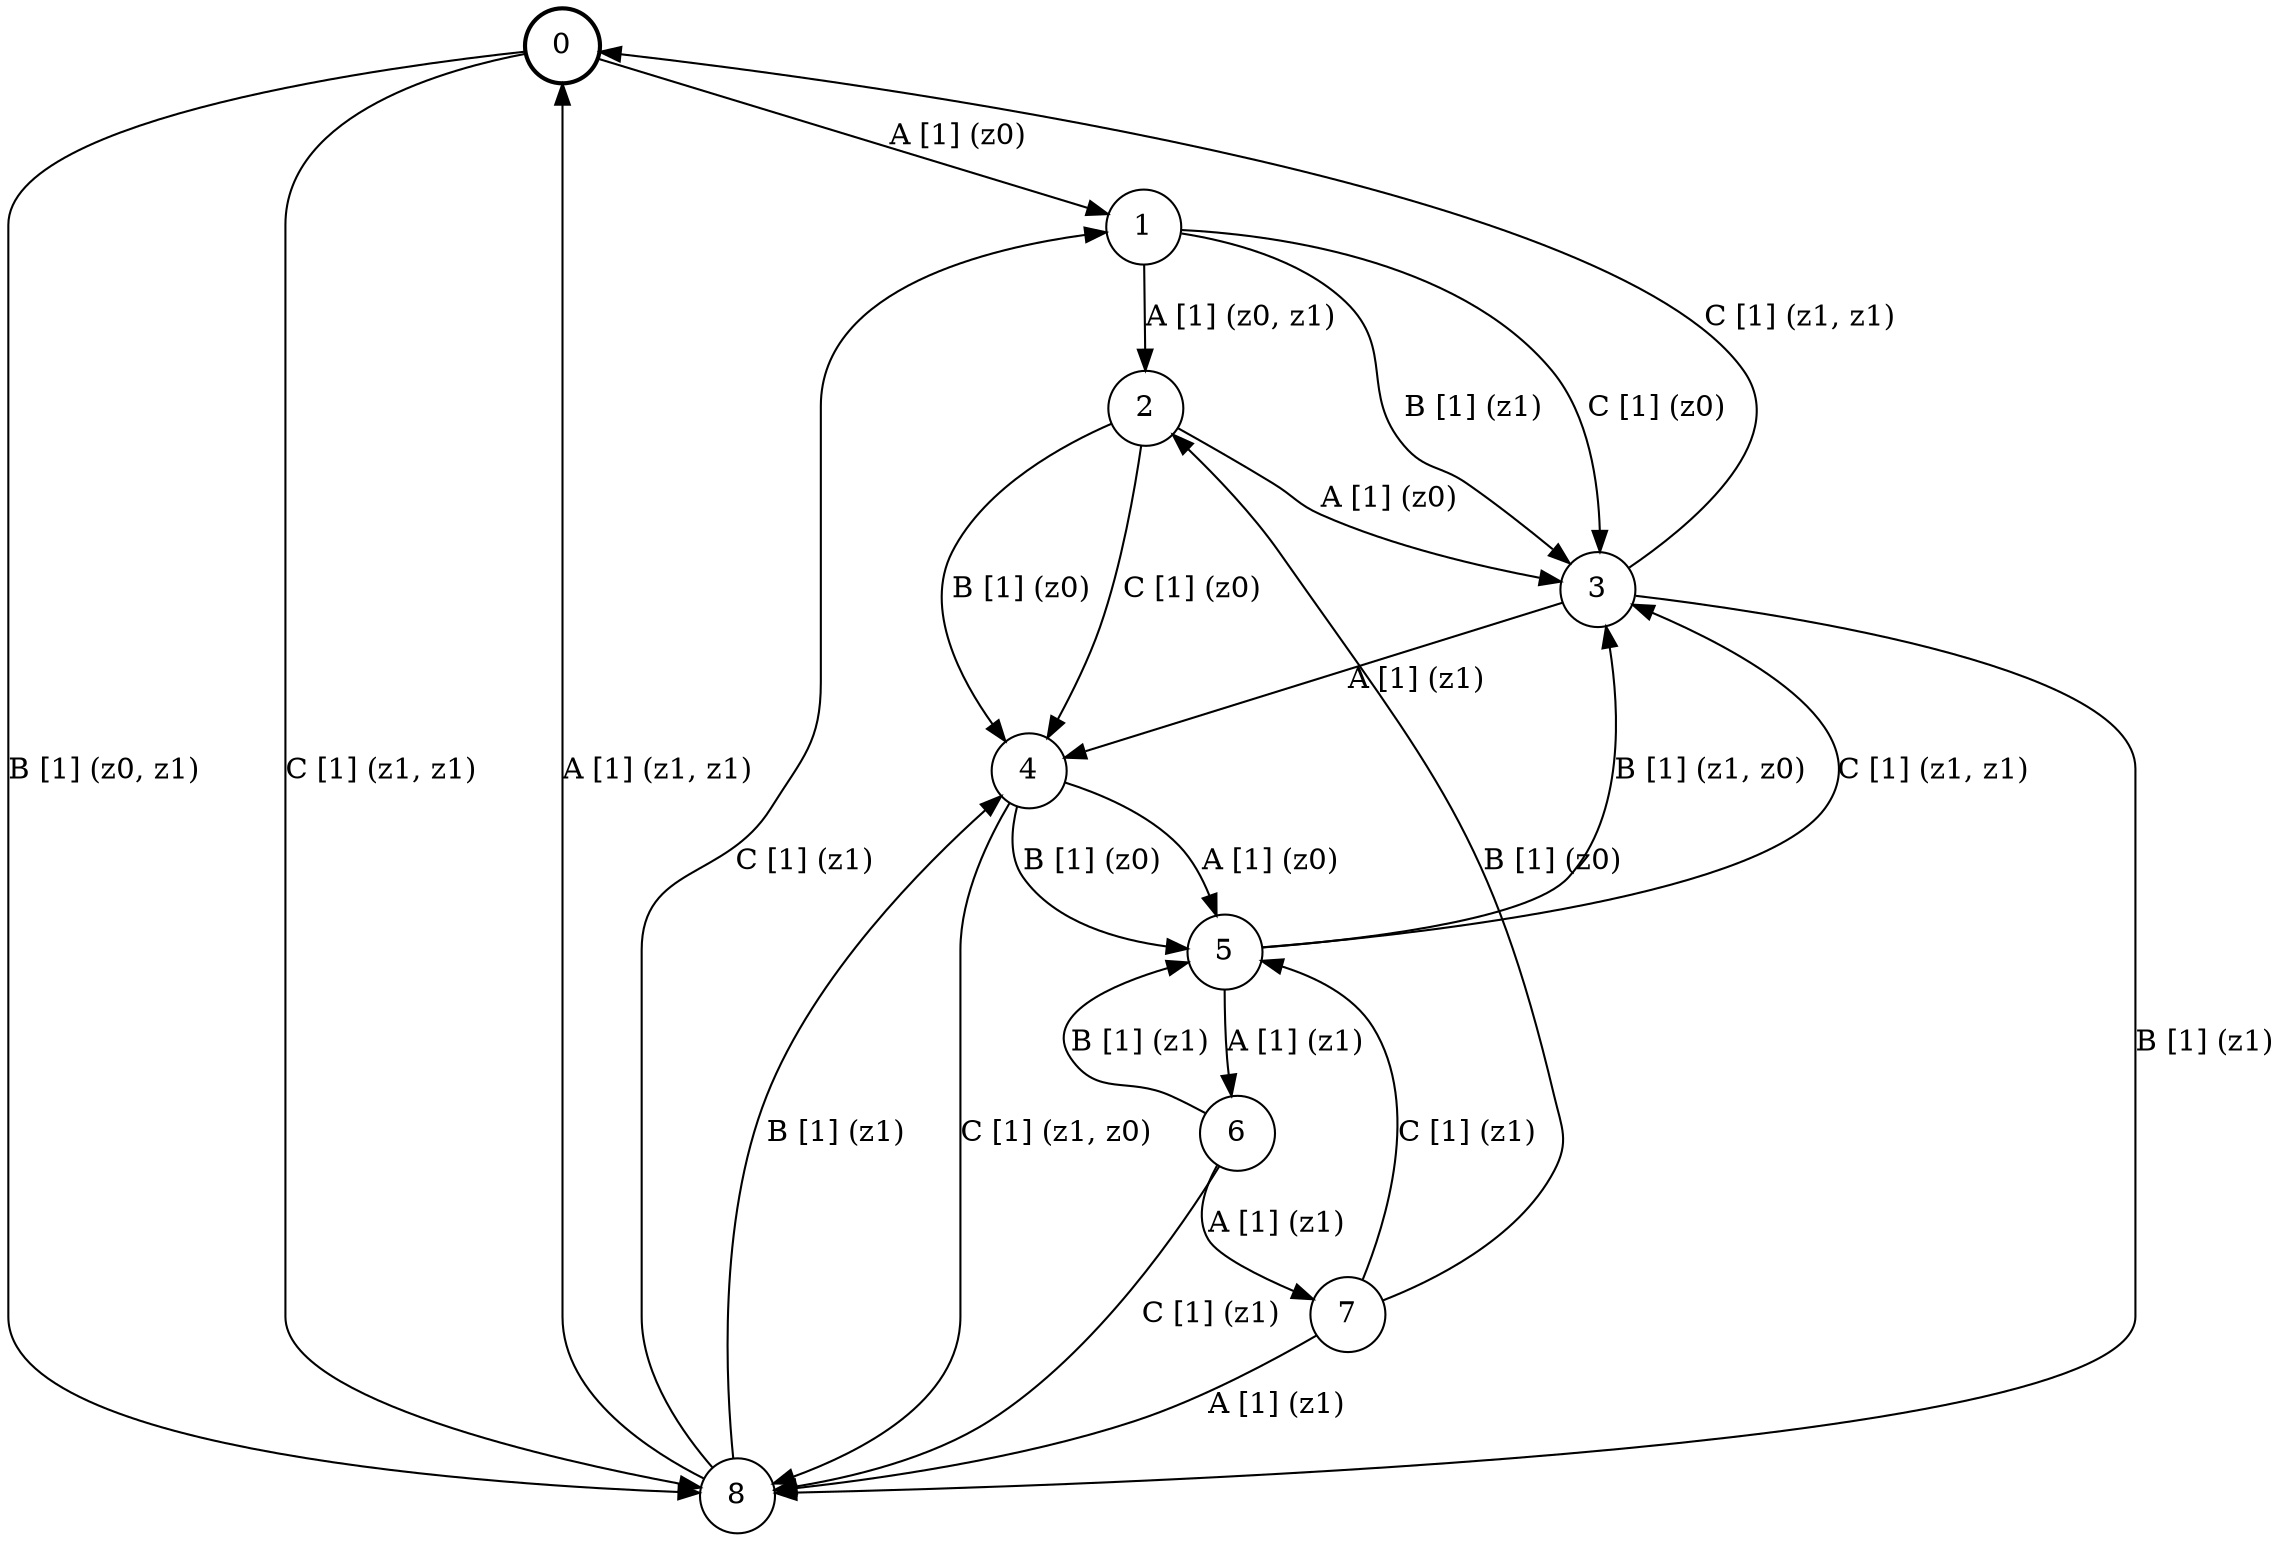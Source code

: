 # generated file, don't try to modify
# command: dot -Tpng <filename> > tree.png
digraph Automaton {
    node [shape = circle];
    0 [style = "bold"];
    0 -> 1 [label = "A [1] (z0) "];
    0 -> 8 [label = "B [1] (z0, z1) "];
    0 -> 8 [label = "C [1] (z1, z1) "];
    1 -> 2 [label = "A [1] (z0, z1) "];
    1 -> 3 [label = "B [1] (z1) "];
    1 -> 3 [label = "C [1] (z0) "];
    2 -> 3 [label = "A [1] (z0) "];
    2 -> 4 [label = "B [1] (z0) "];
    2 -> 4 [label = "C [1] (z0) "];
    3 -> 4 [label = "A [1] (z1) "];
    3 -> 8 [label = "B [1] (z1) "];
    3 -> 0 [label = "C [1] (z1, z1) "];
    4 -> 5 [label = "A [1] (z0) "];
    4 -> 5 [label = "B [1] (z0) "];
    4 -> 8 [label = "C [1] (z1, z0) "];
    5 -> 6 [label = "A [1] (z1) "];
    5 -> 3 [label = "B [1] (z1, z0) "];
    5 -> 3 [label = "C [1] (z1, z1) "];
    6 -> 7 [label = "A [1] (z1) "];
    6 -> 5 [label = "B [1] (z1) "];
    6 -> 8 [label = "C [1] (z1) "];
    7 -> 8 [label = "A [1] (z1) "];
    7 -> 2 [label = "B [1] (z0) "];
    7 -> 5 [label = "C [1] (z1) "];
    8 -> 0 [label = "A [1] (z1, z1) "];
    8 -> 4 [label = "B [1] (z1) "];
    8 -> 1 [label = "C [1] (z1) "];
}
